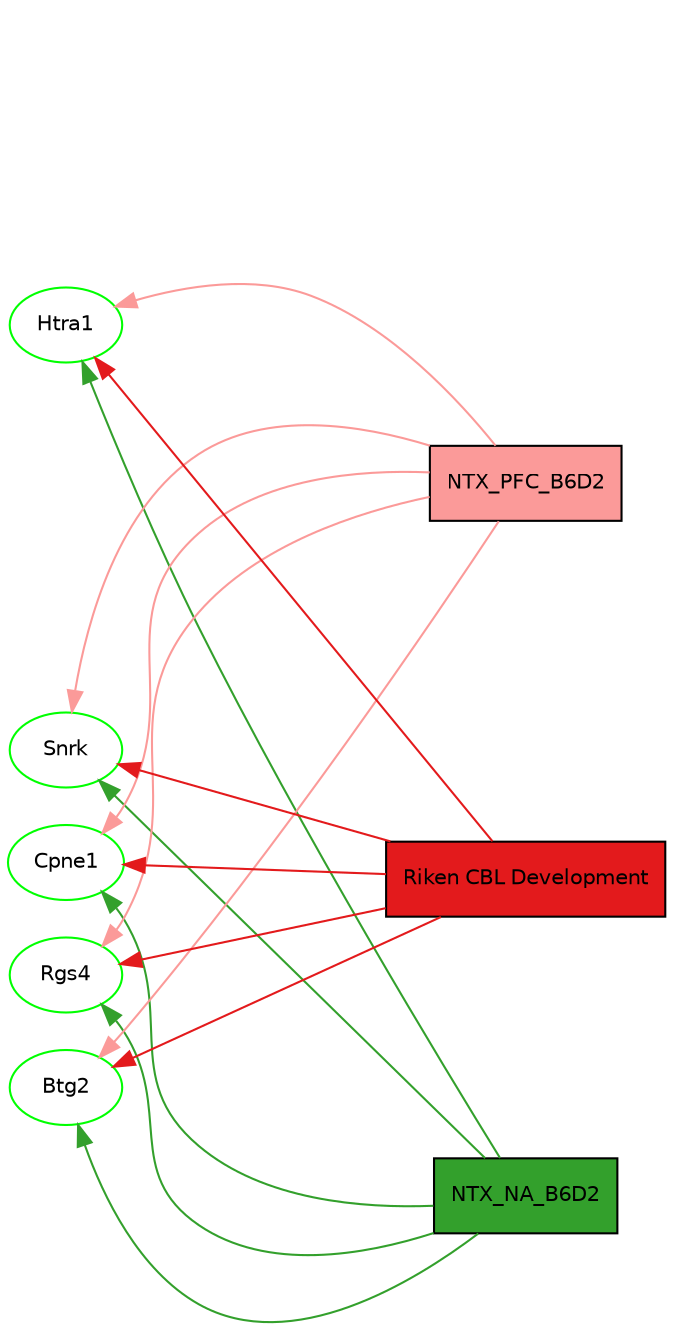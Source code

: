 digraph G {
  rankdir=LR;
  splines=true;
  epsilon=.001; maxiter=1500;
  node [color=black, fontname="DejaVu Sans", fontsize=10];
Gene_18445 [color=green, shape=ellipse, label="Htra1", target="_parent", URL="/index.php?action=search&searchwhat=2&q=Htra1"];
Gene_21296 [color=green, shape=ellipse, label="Cpne1", target="_parent", URL="/index.php?action=search&searchwhat=2&q=Cpne1"];
Gene_5033 [color=green, shape=ellipse, label="Snrk", target="_parent", URL="/index.php?action=search&searchwhat=2&q=Snrk"];
Gene_5058 [color=green, shape=ellipse, label="Btg2", target="_parent", URL="/index.php?action=search&searchwhat=2&q=Btg2"];
Gene_5075 [color=green, shape=ellipse, label="Rgs4", target="_parent", URL="/index.php?action=search&searchwhat=2&q=Rgs4"];
{ rank=same;
  node [shape=box, style=filled, fontsize=10];
GeneSet_0 [fillcolor="/paired10/4", label="NTX_NA_B6D2", tooltip="NTX_NA_B6D2", target="_parent", URL="/index.php?action=manage&cmd=viewgeneset&gs_id=5"];
GeneSet_1 [fillcolor="/paired10/5", label="NTX_PFC_B6D2", tooltip="NTX_PFC_B6D2", target="_parent", URL="/index.php?action=manage&cmd=viewgeneset&gs_id=4"];
GeneSet_2 [fillcolor="/paired10/6", label="Riken CBL Development", tooltip="Riken CBL Development", target="_parent", URL="/index.php?action=manage&cmd=viewgeneset&gs_id=391"];
  r0 [style=invis];
}
 { node[style=invis]; edge [style=invis]; r1 -> r2 -> r0 -> r3; }
 { rank=min; r3; Gene_18445; Gene_5075; Gene_5058; Gene_5033; Gene_21296; }
GeneSet_0->Gene_18445 [color="/paired10/4"];
GeneSet_1->Gene_18445 [color="/paired10/5"];
GeneSet_2->Gene_18445 [color="/paired10/6"];
GeneSet_0->Gene_21296 [color="/paired10/4"];
GeneSet_1->Gene_21296 [color="/paired10/5"];
GeneSet_2->Gene_21296 [color="/paired10/6"];
GeneSet_0->Gene_5033 [color="/paired10/4"];
GeneSet_1->Gene_5033 [color="/paired10/5"];
GeneSet_2->Gene_5033 [color="/paired10/6"];
GeneSet_0->Gene_5058 [color="/paired10/4"];
GeneSet_1->Gene_5058 [color="/paired10/5"];
GeneSet_2->Gene_5058 [color="/paired10/6"];
GeneSet_0->Gene_5075 [color="/paired10/4"];
GeneSet_1->Gene_5075 [color="/paired10/5"];
GeneSet_2->Gene_5075 [color="/paired10/6"];
}
